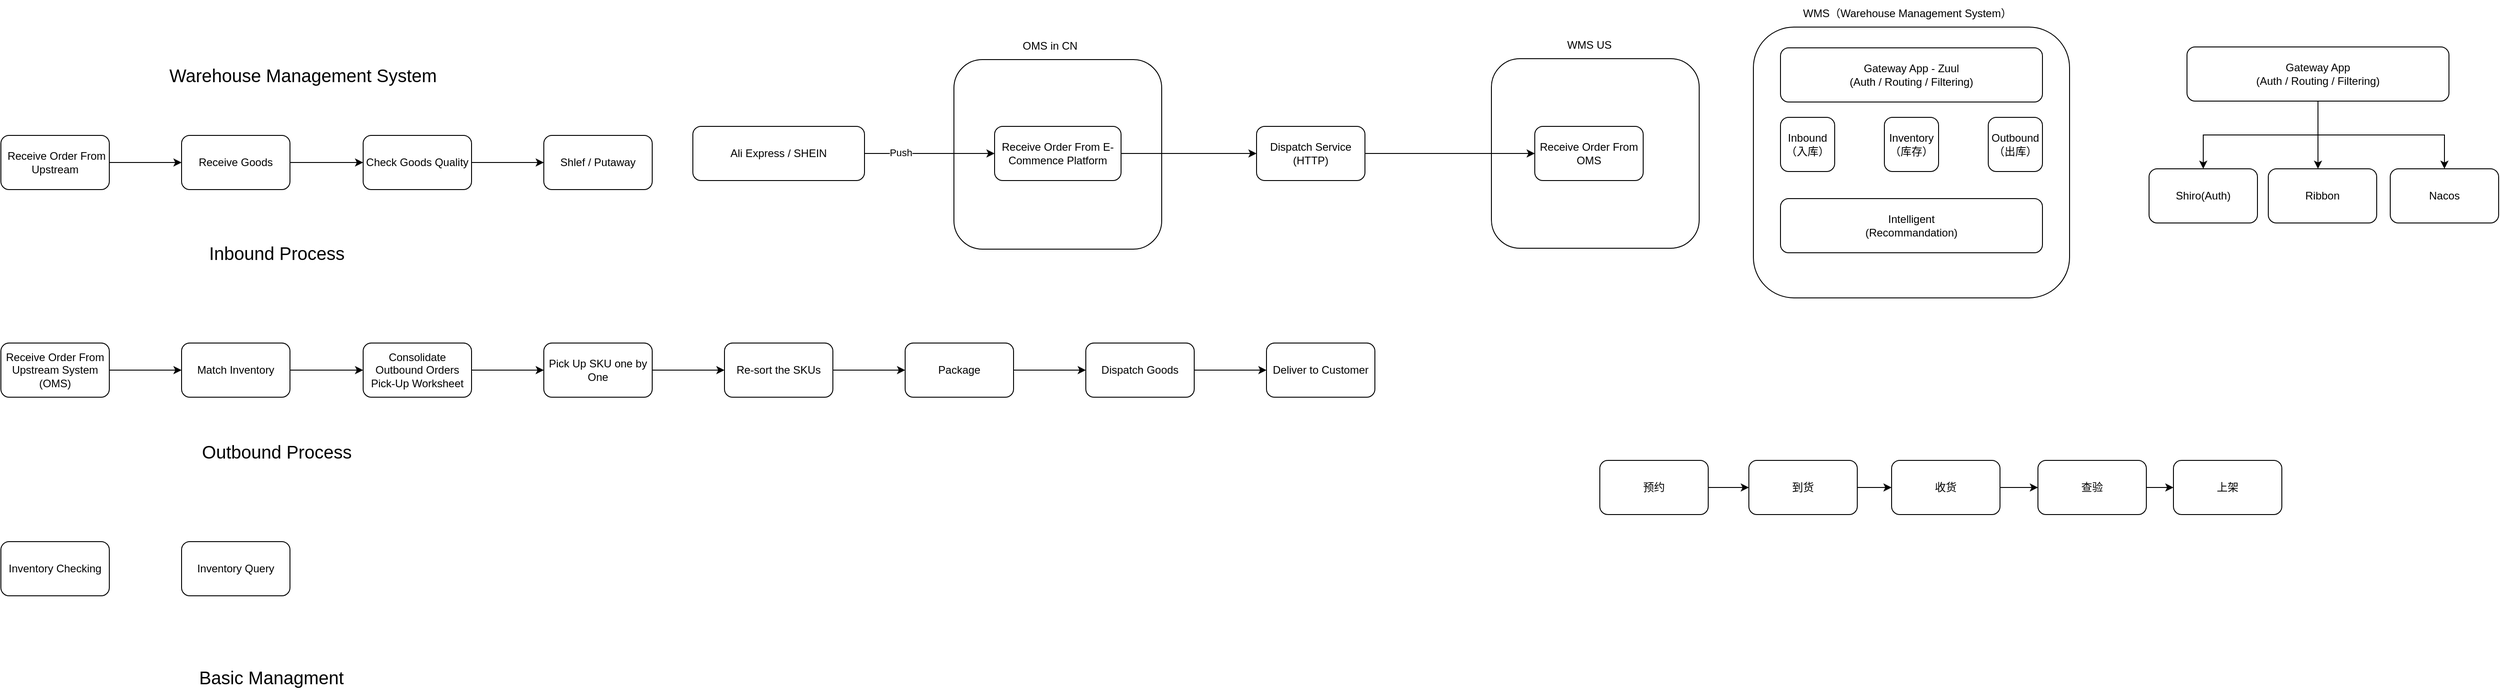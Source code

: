 <mxfile version="28.2.4">
  <diagram name="第 1 页" id="CFa5neN3JxGisTMlxspN">
    <mxGraphModel dx="900" dy="520" grid="1" gridSize="10" guides="1" tooltips="1" connect="1" arrows="1" fold="1" page="1" pageScale="1" pageWidth="827" pageHeight="1169" math="0" shadow="0">
      <root>
        <mxCell id="0" />
        <mxCell id="1" parent="0" />
        <mxCell id="JnytoQ4aI-JfdTSU2bZD-38" value="" style="whiteSpace=wrap;html=1;rounded=1;fillStyle=zigzag-line;" parent="1" vertex="1">
          <mxGeometry x="1730" y="95" width="230" height="210" as="geometry" />
        </mxCell>
        <mxCell id="JnytoQ4aI-JfdTSU2bZD-34" value="" style="whiteSpace=wrap;html=1;rounded=1;fillStyle=zigzag-line;" parent="1" vertex="1">
          <mxGeometry x="1135" y="96" width="230" height="210" as="geometry" />
        </mxCell>
        <mxCell id="JnytoQ4aI-JfdTSU2bZD-1" value="Warehouse Management System" style="text;html=1;align=center;verticalAlign=middle;resizable=0;points=[];autosize=1;strokeColor=none;fillColor=none;fontSize=20;" parent="1" vertex="1">
          <mxGeometry x="254" y="93" width="320" height="40" as="geometry" />
        </mxCell>
        <mxCell id="JnytoQ4aI-JfdTSU2bZD-5" value="" style="edgeStyle=orthogonalEdgeStyle;rounded=0;orthogonalLoop=1;jettySize=auto;html=1;" parent="1" source="JnytoQ4aI-JfdTSU2bZD-2" target="JnytoQ4aI-JfdTSU2bZD-4" edge="1">
          <mxGeometry relative="1" as="geometry" />
        </mxCell>
        <mxCell id="JnytoQ4aI-JfdTSU2bZD-2" value="&amp;nbsp;Receive Order From Upstream" style="rounded=1;whiteSpace=wrap;html=1;" parent="1" vertex="1">
          <mxGeometry x="80" y="180" width="120" height="60" as="geometry" />
        </mxCell>
        <mxCell id="JnytoQ4aI-JfdTSU2bZD-3" value="Inbound Process" style="text;html=1;align=center;verticalAlign=middle;resizable=0;points=[];autosize=1;strokeColor=none;fillColor=none;fontSize=20;" parent="1" vertex="1">
          <mxGeometry x="300" y="290" width="170" height="40" as="geometry" />
        </mxCell>
        <mxCell id="JnytoQ4aI-JfdTSU2bZD-7" value="" style="edgeStyle=orthogonalEdgeStyle;rounded=0;orthogonalLoop=1;jettySize=auto;html=1;" parent="1" source="JnytoQ4aI-JfdTSU2bZD-4" target="JnytoQ4aI-JfdTSU2bZD-6" edge="1">
          <mxGeometry relative="1" as="geometry" />
        </mxCell>
        <mxCell id="JnytoQ4aI-JfdTSU2bZD-4" value="Receive Goods" style="whiteSpace=wrap;html=1;rounded=1;" parent="1" vertex="1">
          <mxGeometry x="280" y="180" width="120" height="60" as="geometry" />
        </mxCell>
        <mxCell id="JnytoQ4aI-JfdTSU2bZD-9" value="" style="edgeStyle=orthogonalEdgeStyle;rounded=0;orthogonalLoop=1;jettySize=auto;html=1;" parent="1" source="JnytoQ4aI-JfdTSU2bZD-6" target="JnytoQ4aI-JfdTSU2bZD-8" edge="1">
          <mxGeometry relative="1" as="geometry" />
        </mxCell>
        <mxCell id="JnytoQ4aI-JfdTSU2bZD-6" value="Check Goods Quality" style="whiteSpace=wrap;html=1;rounded=1;" parent="1" vertex="1">
          <mxGeometry x="481" y="180" width="120" height="60" as="geometry" />
        </mxCell>
        <mxCell id="JnytoQ4aI-JfdTSU2bZD-8" value="Shlef /&amp;nbsp;&lt;span style=&quot;background-color: transparent; color: light-dark(rgb(0, 0, 0), rgb(255, 255, 255));&quot;&gt;Putaway&lt;/span&gt;" style="whiteSpace=wrap;html=1;rounded=1;" parent="1" vertex="1">
          <mxGeometry x="681" y="180" width="120" height="60" as="geometry" />
        </mxCell>
        <mxCell id="JnytoQ4aI-JfdTSU2bZD-10" value="Outbound Process" style="text;html=1;align=center;verticalAlign=middle;resizable=0;points=[];autosize=1;strokeColor=none;fillColor=none;fontSize=20;" parent="1" vertex="1">
          <mxGeometry x="290" y="510" width="190" height="40" as="geometry" />
        </mxCell>
        <mxCell id="JnytoQ4aI-JfdTSU2bZD-11" value="" style="edgeStyle=orthogonalEdgeStyle;rounded=0;orthogonalLoop=1;jettySize=auto;html=1;" parent="1" source="JnytoQ4aI-JfdTSU2bZD-12" target="JnytoQ4aI-JfdTSU2bZD-14" edge="1">
          <mxGeometry relative="1" as="geometry" />
        </mxCell>
        <mxCell id="JnytoQ4aI-JfdTSU2bZD-12" value="Receive Order From Upstream System&lt;div&gt;(OMS)&lt;/div&gt;" style="rounded=1;whiteSpace=wrap;html=1;" parent="1" vertex="1">
          <mxGeometry x="80" y="410" width="120" height="60" as="geometry" />
        </mxCell>
        <mxCell id="JnytoQ4aI-JfdTSU2bZD-13" value="" style="edgeStyle=orthogonalEdgeStyle;rounded=0;orthogonalLoop=1;jettySize=auto;html=1;" parent="1" source="JnytoQ4aI-JfdTSU2bZD-14" target="JnytoQ4aI-JfdTSU2bZD-16" edge="1">
          <mxGeometry relative="1" as="geometry" />
        </mxCell>
        <mxCell id="JnytoQ4aI-JfdTSU2bZD-14" value="Match Inventory" style="whiteSpace=wrap;html=1;rounded=1;" parent="1" vertex="1">
          <mxGeometry x="280" y="410" width="120" height="60" as="geometry" />
        </mxCell>
        <mxCell id="JnytoQ4aI-JfdTSU2bZD-15" value="" style="edgeStyle=orthogonalEdgeStyle;rounded=0;orthogonalLoop=1;jettySize=auto;html=1;" parent="1" source="JnytoQ4aI-JfdTSU2bZD-16" target="JnytoQ4aI-JfdTSU2bZD-17" edge="1">
          <mxGeometry relative="1" as="geometry" />
        </mxCell>
        <mxCell id="JnytoQ4aI-JfdTSU2bZD-16" value="Consolidate Outbound Orders&lt;div&gt;Pick-Up Worksheet&lt;/div&gt;" style="whiteSpace=wrap;html=1;rounded=1;" parent="1" vertex="1">
          <mxGeometry x="481" y="410" width="120" height="60" as="geometry" />
        </mxCell>
        <mxCell id="JnytoQ4aI-JfdTSU2bZD-19" value="" style="edgeStyle=orthogonalEdgeStyle;rounded=0;orthogonalLoop=1;jettySize=auto;html=1;" parent="1" source="JnytoQ4aI-JfdTSU2bZD-17" target="JnytoQ4aI-JfdTSU2bZD-18" edge="1">
          <mxGeometry relative="1" as="geometry" />
        </mxCell>
        <mxCell id="JnytoQ4aI-JfdTSU2bZD-17" value="Pick Up SKU one by One" style="whiteSpace=wrap;html=1;rounded=1;" parent="1" vertex="1">
          <mxGeometry x="681" y="410" width="120" height="60" as="geometry" />
        </mxCell>
        <mxCell id="JnytoQ4aI-JfdTSU2bZD-21" value="" style="edgeStyle=orthogonalEdgeStyle;rounded=0;orthogonalLoop=1;jettySize=auto;html=1;" parent="1" source="JnytoQ4aI-JfdTSU2bZD-18" target="JnytoQ4aI-JfdTSU2bZD-20" edge="1">
          <mxGeometry relative="1" as="geometry" />
        </mxCell>
        <mxCell id="JnytoQ4aI-JfdTSU2bZD-18" value="Re-sort the SKUs" style="whiteSpace=wrap;html=1;rounded=1;" parent="1" vertex="1">
          <mxGeometry x="881" y="410" width="120" height="60" as="geometry" />
        </mxCell>
        <mxCell id="JnytoQ4aI-JfdTSU2bZD-23" value="" style="edgeStyle=orthogonalEdgeStyle;rounded=0;orthogonalLoop=1;jettySize=auto;html=1;" parent="1" source="JnytoQ4aI-JfdTSU2bZD-20" target="JnytoQ4aI-JfdTSU2bZD-22" edge="1">
          <mxGeometry relative="1" as="geometry" />
        </mxCell>
        <mxCell id="JnytoQ4aI-JfdTSU2bZD-20" value="Package" style="whiteSpace=wrap;html=1;rounded=1;" parent="1" vertex="1">
          <mxGeometry x="1081" y="410" width="120" height="60" as="geometry" />
        </mxCell>
        <mxCell id="JnytoQ4aI-JfdTSU2bZD-25" value="" style="edgeStyle=orthogonalEdgeStyle;rounded=0;orthogonalLoop=1;jettySize=auto;html=1;" parent="1" source="JnytoQ4aI-JfdTSU2bZD-22" target="JnytoQ4aI-JfdTSU2bZD-24" edge="1">
          <mxGeometry relative="1" as="geometry" />
        </mxCell>
        <mxCell id="JnytoQ4aI-JfdTSU2bZD-22" value="Dispatch Goods" style="whiteSpace=wrap;html=1;rounded=1;" parent="1" vertex="1">
          <mxGeometry x="1281" y="410" width="120" height="60" as="geometry" />
        </mxCell>
        <mxCell id="JnytoQ4aI-JfdTSU2bZD-24" value="Deliver to Customer" style="whiteSpace=wrap;html=1;rounded=1;" parent="1" vertex="1">
          <mxGeometry x="1481" y="410" width="120" height="60" as="geometry" />
        </mxCell>
        <mxCell id="JnytoQ4aI-JfdTSU2bZD-26" value="Basic Managment" style="text;html=1;align=center;verticalAlign=middle;resizable=0;points=[];autosize=1;strokeColor=none;fillColor=none;fontSize=20;" parent="1" vertex="1">
          <mxGeometry x="289" y="760" width="180" height="40" as="geometry" />
        </mxCell>
        <mxCell id="JnytoQ4aI-JfdTSU2bZD-27" value="Inventory Checking" style="rounded=1;whiteSpace=wrap;html=1;" parent="1" vertex="1">
          <mxGeometry x="80" y="630" width="120" height="60" as="geometry" />
        </mxCell>
        <mxCell id="JnytoQ4aI-JfdTSU2bZD-28" value="Inventory Query" style="rounded=1;whiteSpace=wrap;html=1;" parent="1" vertex="1">
          <mxGeometry x="280" y="630" width="120" height="60" as="geometry" />
        </mxCell>
        <mxCell id="JnytoQ4aI-JfdTSU2bZD-32" value="" style="edgeStyle=orthogonalEdgeStyle;rounded=0;orthogonalLoop=1;jettySize=auto;html=1;exitX=1;exitY=0.5;exitDx=0;exitDy=0;" parent="1" source="JnytoQ4aI-JfdTSU2bZD-30" target="JnytoQ4aI-JfdTSU2bZD-31" edge="1">
          <mxGeometry relative="1" as="geometry">
            <mxPoint x="1125" y="200" as="sourcePoint" />
          </mxGeometry>
        </mxCell>
        <mxCell id="JnytoQ4aI-JfdTSU2bZD-33" value="Push" style="edgeLabel;html=1;align=center;verticalAlign=middle;resizable=0;points=[];" parent="JnytoQ4aI-JfdTSU2bZD-32" vertex="1" connectable="0">
          <mxGeometry x="-0.255" relative="1" as="geometry">
            <mxPoint x="-14" y="-1" as="offset" />
          </mxGeometry>
        </mxCell>
        <mxCell id="JnytoQ4aI-JfdTSU2bZD-30" value="Ali Express / SHEIN" style="rounded=1;whiteSpace=wrap;html=1;" parent="1" vertex="1">
          <mxGeometry x="846" y="170" width="190" height="60" as="geometry" />
        </mxCell>
        <mxCell id="JnytoQ4aI-JfdTSU2bZD-41" style="edgeStyle=orthogonalEdgeStyle;rounded=0;orthogonalLoop=1;jettySize=auto;html=1;" parent="1" source="JnytoQ4aI-JfdTSU2bZD-31" target="JnytoQ4aI-JfdTSU2bZD-40" edge="1">
          <mxGeometry relative="1" as="geometry" />
        </mxCell>
        <mxCell id="JnytoQ4aI-JfdTSU2bZD-31" value="Receive Order From E-Commence Platform" style="whiteSpace=wrap;html=1;rounded=1;" parent="1" vertex="1">
          <mxGeometry x="1180" y="170" width="140" height="60" as="geometry" />
        </mxCell>
        <mxCell id="JnytoQ4aI-JfdTSU2bZD-35" value="OMS in CN" style="text;html=1;align=center;verticalAlign=middle;resizable=0;points=[];autosize=1;strokeColor=none;fillColor=none;" parent="1" vertex="1">
          <mxGeometry x="1201" y="66" width="80" height="30" as="geometry" />
        </mxCell>
        <mxCell id="JnytoQ4aI-JfdTSU2bZD-36" value="Receive Order From OMS" style="whiteSpace=wrap;html=1;rounded=1;" parent="1" vertex="1">
          <mxGeometry x="1778" y="170" width="120" height="60" as="geometry" />
        </mxCell>
        <mxCell id="JnytoQ4aI-JfdTSU2bZD-39" value="WMS US" style="text;html=1;align=center;verticalAlign=middle;resizable=0;points=[];autosize=1;strokeColor=none;fillColor=none;" parent="1" vertex="1">
          <mxGeometry x="1803" y="65" width="70" height="30" as="geometry" />
        </mxCell>
        <mxCell id="JnytoQ4aI-JfdTSU2bZD-42" style="edgeStyle=orthogonalEdgeStyle;rounded=0;orthogonalLoop=1;jettySize=auto;html=1;entryX=0;entryY=0.5;entryDx=0;entryDy=0;" parent="1" source="JnytoQ4aI-JfdTSU2bZD-40" target="JnytoQ4aI-JfdTSU2bZD-36" edge="1">
          <mxGeometry relative="1" as="geometry" />
        </mxCell>
        <mxCell id="JnytoQ4aI-JfdTSU2bZD-40" value="Dispatch Service&lt;div&gt;(HTTP)&lt;/div&gt;" style="whiteSpace=wrap;html=1;rounded=1;" parent="1" vertex="1">
          <mxGeometry x="1470" y="170" width="120" height="60" as="geometry" />
        </mxCell>
        <mxCell id="JnytoQ4aI-JfdTSU2bZD-43" value="" style="whiteSpace=wrap;html=1;rounded=1;fillStyle=zigzag-line;" parent="1" vertex="1">
          <mxGeometry x="2020" y="60" width="350" height="300" as="geometry" />
        </mxCell>
        <mxCell id="JnytoQ4aI-JfdTSU2bZD-44" value="Gateway App - Zuul&lt;div&gt;(Auth / Routing / Filtering)&lt;/div&gt;" style="whiteSpace=wrap;html=1;rounded=1;" parent="1" vertex="1">
          <mxGeometry x="2050" y="83" width="290" height="60" as="geometry" />
        </mxCell>
        <mxCell id="JnytoQ4aI-JfdTSU2bZD-46" value="Inbound&lt;div&gt;（入库）&lt;/div&gt;" style="whiteSpace=wrap;html=1;rounded=1;" parent="1" vertex="1">
          <mxGeometry x="2050" y="160" width="60" height="60" as="geometry" />
        </mxCell>
        <mxCell id="JnytoQ4aI-JfdTSU2bZD-47" value="Outbound&lt;div&gt;（出库）&lt;/div&gt;" style="whiteSpace=wrap;html=1;rounded=1;" parent="1" vertex="1">
          <mxGeometry x="2280" y="160" width="60" height="60" as="geometry" />
        </mxCell>
        <mxCell id="JnytoQ4aI-JfdTSU2bZD-48" value="Inventory&lt;div&gt;（库存）&lt;/div&gt;" style="whiteSpace=wrap;html=1;rounded=1;" parent="1" vertex="1">
          <mxGeometry x="2165" y="160" width="60" height="60" as="geometry" />
        </mxCell>
        <mxCell id="JnytoQ4aI-JfdTSU2bZD-51" value="Intelligent&lt;div&gt;(Recommandation)&lt;/div&gt;" style="whiteSpace=wrap;html=1;rounded=1;" parent="1" vertex="1">
          <mxGeometry x="2050" y="250" width="290" height="60" as="geometry" />
        </mxCell>
        <mxCell id="JnytoQ4aI-JfdTSU2bZD-54" value="" style="edgeStyle=orthogonalEdgeStyle;rounded=0;orthogonalLoop=1;jettySize=auto;html=1;" parent="1" source="JnytoQ4aI-JfdTSU2bZD-52" target="JnytoQ4aI-JfdTSU2bZD-53" edge="1">
          <mxGeometry relative="1" as="geometry" />
        </mxCell>
        <mxCell id="JnytoQ4aI-JfdTSU2bZD-55" style="edgeStyle=orthogonalEdgeStyle;rounded=0;orthogonalLoop=1;jettySize=auto;html=1;" parent="1" source="JnytoQ4aI-JfdTSU2bZD-52" edge="1">
          <mxGeometry relative="1" as="geometry">
            <mxPoint x="2645" y="217" as="targetPoint" />
          </mxGeometry>
        </mxCell>
        <mxCell id="JnytoQ4aI-JfdTSU2bZD-59" style="edgeStyle=orthogonalEdgeStyle;rounded=0;orthogonalLoop=1;jettySize=auto;html=1;entryX=0.5;entryY=0;entryDx=0;entryDy=0;" parent="1" source="JnytoQ4aI-JfdTSU2bZD-52" target="JnytoQ4aI-JfdTSU2bZD-58" edge="1">
          <mxGeometry relative="1" as="geometry" />
        </mxCell>
        <mxCell id="JnytoQ4aI-JfdTSU2bZD-52" value="Gateway App&lt;div&gt;(Auth / Routing / Filtering)&lt;/div&gt;" style="whiteSpace=wrap;html=1;rounded=1;" parent="1" vertex="1">
          <mxGeometry x="2500" y="82" width="290" height="60" as="geometry" />
        </mxCell>
        <mxCell id="JnytoQ4aI-JfdTSU2bZD-53" value="Shiro(Auth)" style="whiteSpace=wrap;html=1;rounded=1;" parent="1" vertex="1">
          <mxGeometry x="2458" y="217" width="120" height="60" as="geometry" />
        </mxCell>
        <mxCell id="JnytoQ4aI-JfdTSU2bZD-56" value="Ribbon" style="whiteSpace=wrap;html=1;rounded=1;" parent="1" vertex="1">
          <mxGeometry x="2590" y="217" width="120" height="60" as="geometry" />
        </mxCell>
        <mxCell id="JnytoQ4aI-JfdTSU2bZD-58" value="Nacos" style="whiteSpace=wrap;html=1;rounded=1;" parent="1" vertex="1">
          <mxGeometry x="2725" y="217" width="120" height="60" as="geometry" />
        </mxCell>
        <mxCell id="uKOPW7PVtymZnf6Dtj10-1" value="WMS（Warehouse Management System）" style="text;html=1;align=center;verticalAlign=middle;resizable=0;points=[];autosize=1;strokeColor=none;fillColor=none;" parent="1" vertex="1">
          <mxGeometry x="2065" y="30" width="250" height="30" as="geometry" />
        </mxCell>
        <mxCell id="uKOPW7PVtymZnf6Dtj10-9" style="edgeStyle=orthogonalEdgeStyle;rounded=0;orthogonalLoop=1;jettySize=auto;html=1;exitX=1;exitY=0.5;exitDx=0;exitDy=0;entryX=0;entryY=0.5;entryDx=0;entryDy=0;" parent="1" source="uKOPW7PVtymZnf6Dtj10-3" target="uKOPW7PVtymZnf6Dtj10-5" edge="1">
          <mxGeometry relative="1" as="geometry" />
        </mxCell>
        <mxCell id="uKOPW7PVtymZnf6Dtj10-3" value="预约" style="whiteSpace=wrap;html=1;rounded=1;" parent="1" vertex="1">
          <mxGeometry x="1850" y="540" width="120" height="60" as="geometry" />
        </mxCell>
        <mxCell id="uKOPW7PVtymZnf6Dtj10-10" style="edgeStyle=orthogonalEdgeStyle;rounded=0;orthogonalLoop=1;jettySize=auto;html=1;exitX=1;exitY=0.5;exitDx=0;exitDy=0;" parent="1" source="uKOPW7PVtymZnf6Dtj10-5" target="uKOPW7PVtymZnf6Dtj10-6" edge="1">
          <mxGeometry relative="1" as="geometry" />
        </mxCell>
        <mxCell id="uKOPW7PVtymZnf6Dtj10-5" value="到货" style="whiteSpace=wrap;html=1;rounded=1;" parent="1" vertex="1">
          <mxGeometry x="2015" y="540" width="120" height="60" as="geometry" />
        </mxCell>
        <mxCell id="uKOPW7PVtymZnf6Dtj10-11" style="edgeStyle=orthogonalEdgeStyle;rounded=0;orthogonalLoop=1;jettySize=auto;html=1;exitX=1;exitY=0.5;exitDx=0;exitDy=0;entryX=0;entryY=0.5;entryDx=0;entryDy=0;" parent="1" source="uKOPW7PVtymZnf6Dtj10-6" target="uKOPW7PVtymZnf6Dtj10-7" edge="1">
          <mxGeometry relative="1" as="geometry" />
        </mxCell>
        <mxCell id="uKOPW7PVtymZnf6Dtj10-6" value="收货" style="whiteSpace=wrap;html=1;rounded=1;" parent="1" vertex="1">
          <mxGeometry x="2173" y="540" width="120" height="60" as="geometry" />
        </mxCell>
        <mxCell id="uKOPW7PVtymZnf6Dtj10-12" style="edgeStyle=orthogonalEdgeStyle;rounded=0;orthogonalLoop=1;jettySize=auto;html=1;exitX=1;exitY=0.5;exitDx=0;exitDy=0;entryX=0;entryY=0.5;entryDx=0;entryDy=0;" parent="1" source="uKOPW7PVtymZnf6Dtj10-7" target="uKOPW7PVtymZnf6Dtj10-8" edge="1">
          <mxGeometry relative="1" as="geometry" />
        </mxCell>
        <mxCell id="uKOPW7PVtymZnf6Dtj10-7" value="查验" style="whiteSpace=wrap;html=1;rounded=1;" parent="1" vertex="1">
          <mxGeometry x="2335" y="540" width="120" height="60" as="geometry" />
        </mxCell>
        <mxCell id="uKOPW7PVtymZnf6Dtj10-8" value="上架" style="whiteSpace=wrap;html=1;rounded=1;" parent="1" vertex="1">
          <mxGeometry x="2485" y="540" width="120" height="60" as="geometry" />
        </mxCell>
      </root>
    </mxGraphModel>
  </diagram>
</mxfile>
